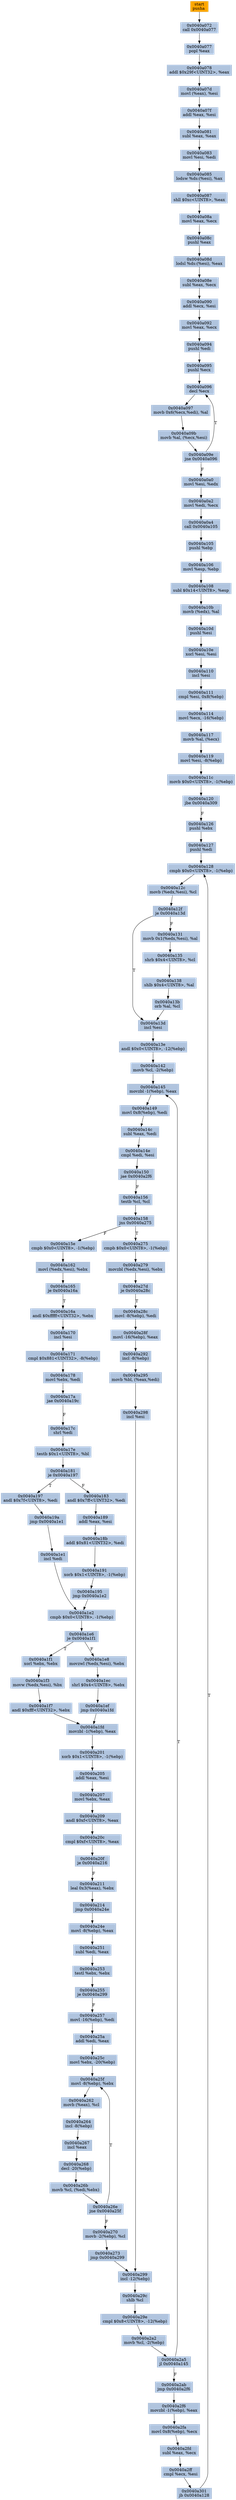 digraph G {
node[shape=rectangle,style=filled,fillcolor=lightsteelblue,color=lightsteelblue]
bgcolor="transparent"
a0x0040a071pusha_[label="start\npusha ",fillcolor="orange",color="lightgrey"];
a0x0040a072call_0x0040a077[label="0x0040a072\ncall 0x0040a077"];
a0x0040a077popl_eax[label="0x0040a077\npopl %eax"];
a0x0040a078addl_0x29fUINT32_eax[label="0x0040a078\naddl $0x29f<UINT32>, %eax"];
a0x0040a07dmovl_eax__esi[label="0x0040a07d\nmovl (%eax), %esi"];
a0x0040a07faddl_eax_esi[label="0x0040a07f\naddl %eax, %esi"];
a0x0040a081subl_eax_eax[label="0x0040a081\nsubl %eax, %eax"];
a0x0040a083movl_esi_edi[label="0x0040a083\nmovl %esi, %edi"];
a0x0040a085lodsw_ds_esi__ax[label="0x0040a085\nlodsw %ds:(%esi), %ax"];
a0x0040a087shll_0xcUINT8_eax[label="0x0040a087\nshll $0xc<UINT8>, %eax"];
a0x0040a08amovl_eax_ecx[label="0x0040a08a\nmovl %eax, %ecx"];
a0x0040a08cpushl_eax[label="0x0040a08c\npushl %eax"];
a0x0040a08dlodsl_ds_esi__eax[label="0x0040a08d\nlodsl %ds:(%esi), %eax"];
a0x0040a08esubl_eax_ecx[label="0x0040a08e\nsubl %eax, %ecx"];
a0x0040a090addl_ecx_esi[label="0x0040a090\naddl %ecx, %esi"];
a0x0040a092movl_eax_ecx[label="0x0040a092\nmovl %eax, %ecx"];
a0x0040a094pushl_edi[label="0x0040a094\npushl %edi"];
a0x0040a095pushl_ecx[label="0x0040a095\npushl %ecx"];
a0x0040a096decl_ecx[label="0x0040a096\ndecl %ecx"];
a0x0040a097movb_0x6ecxedi__al[label="0x0040a097\nmovb 0x6(%ecx,%edi), %al"];
a0x0040a09bmovb_al_ecxesi_[label="0x0040a09b\nmovb %al, (%ecx,%esi)"];
a0x0040a09ejne_0x0040a096[label="0x0040a09e\njne 0x0040a096"];
a0x0040a0a0movl_esi_edx[label="0x0040a0a0\nmovl %esi, %edx"];
a0x0040a0a2movl_edi_ecx[label="0x0040a0a2\nmovl %edi, %ecx"];
a0x0040a0a4call_0x0040a105[label="0x0040a0a4\ncall 0x0040a105"];
a0x0040a105pushl_ebp[label="0x0040a105\npushl %ebp"];
a0x0040a106movl_esp_ebp[label="0x0040a106\nmovl %esp, %ebp"];
a0x0040a108subl_0x14UINT8_esp[label="0x0040a108\nsubl $0x14<UINT8>, %esp"];
a0x0040a10bmovb_edx__al[label="0x0040a10b\nmovb (%edx), %al"];
a0x0040a10dpushl_esi[label="0x0040a10d\npushl %esi"];
a0x0040a10exorl_esi_esi[label="0x0040a10e\nxorl %esi, %esi"];
a0x0040a110incl_esi[label="0x0040a110\nincl %esi"];
a0x0040a111cmpl_esi_0x8ebp_[label="0x0040a111\ncmpl %esi, 0x8(%ebp)"];
a0x0040a114movl_ecx__16ebp_[label="0x0040a114\nmovl %ecx, -16(%ebp)"];
a0x0040a117movb_al_ecx_[label="0x0040a117\nmovb %al, (%ecx)"];
a0x0040a119movl_esi__8ebp_[label="0x0040a119\nmovl %esi, -8(%ebp)"];
a0x0040a11cmovb_0x0UINT8__1ebp_[label="0x0040a11c\nmovb $0x0<UINT8>, -1(%ebp)"];
a0x0040a120jbe_0x0040a309[label="0x0040a120\njbe 0x0040a309"];
a0x0040a126pushl_ebx[label="0x0040a126\npushl %ebx"];
a0x0040a127pushl_edi[label="0x0040a127\npushl %edi"];
a0x0040a128cmpb_0x0UINT8__1ebp_[label="0x0040a128\ncmpb $0x0<UINT8>, -1(%ebp)"];
a0x0040a12cmovb_edxesi__cl[label="0x0040a12c\nmovb (%edx,%esi), %cl"];
a0x0040a12fje_0x0040a13d[label="0x0040a12f\nje 0x0040a13d"];
a0x0040a13dincl_esi[label="0x0040a13d\nincl %esi"];
a0x0040a13eandl_0x0UINT8__12ebp_[label="0x0040a13e\nandl $0x0<UINT8>, -12(%ebp)"];
a0x0040a142movb_cl__2ebp_[label="0x0040a142\nmovb %cl, -2(%ebp)"];
a0x0040a145movzbl__1ebp__eax[label="0x0040a145\nmovzbl -1(%ebp), %eax"];
a0x0040a149movl_0x8ebp__edi[label="0x0040a149\nmovl 0x8(%ebp), %edi"];
a0x0040a14csubl_eax_edi[label="0x0040a14c\nsubl %eax, %edi"];
a0x0040a14ecmpl_edi_esi[label="0x0040a14e\ncmpl %edi, %esi"];
a0x0040a150jae_0x0040a2f6[label="0x0040a150\njae 0x0040a2f6"];
a0x0040a156testb_cl_cl[label="0x0040a156\ntestb %cl, %cl"];
a0x0040a158jns_0x0040a275[label="0x0040a158\njns 0x0040a275"];
a0x0040a15ecmpb_0x0UINT8__1ebp_[label="0x0040a15e\ncmpb $0x0<UINT8>, -1(%ebp)"];
a0x0040a275cmpb_0x0UINT8__1ebp_[label="0x0040a275\ncmpb $0x0<UINT8>, -1(%ebp)"];
a0x0040a279movzbl_edxesi__ebx[label="0x0040a279\nmovzbl (%edx,%esi), %ebx"];
a0x0040a27dje_0x0040a28c[label="0x0040a27d\nje 0x0040a28c"];
a0x0040a28cmovl__8ebp__edi[label="0x0040a28c\nmovl -8(%ebp), %edi"];
a0x0040a28fmovl__16ebp__eax[label="0x0040a28f\nmovl -16(%ebp), %eax"];
a0x0040a292incl__8ebp_[label="0x0040a292\nincl -8(%ebp)"];
a0x0040a295movb_bl_eaxedi_[label="0x0040a295\nmovb %bl, (%eax,%edi)"];
a0x0040a298incl_esi[label="0x0040a298\nincl %esi"];
a0x0040a299incl__12ebp_[label="0x0040a299\nincl -12(%ebp)"];
a0x0040a29cshlb_cl[label="0x0040a29c\nshlb %cl"];
a0x0040a29ecmpl_0x8UINT8__12ebp_[label="0x0040a29e\ncmpl $0x8<UINT8>, -12(%ebp)"];
a0x0040a2a2movb_cl__2ebp_[label="0x0040a2a2\nmovb %cl, -2(%ebp)"];
a0x0040a2a5jl_0x0040a145[label="0x0040a2a5\njl 0x0040a145"];
a0x0040a2abjmp_0x0040a2f6[label="0x0040a2ab\njmp 0x0040a2f6"];
a0x0040a2f6movzbl__1ebp__eax[label="0x0040a2f6\nmovzbl -1(%ebp), %eax"];
a0x0040a2famovl_0x8ebp__ecx[label="0x0040a2fa\nmovl 0x8(%ebp), %ecx"];
a0x0040a2fdsubl_eax_ecx[label="0x0040a2fd\nsubl %eax, %ecx"];
a0x0040a2ffcmpl_ecx_esi[label="0x0040a2ff\ncmpl %ecx, %esi"];
a0x0040a301jb_0x0040a128[label="0x0040a301\njb 0x0040a128"];
a0x0040a162movl_edxesi__ebx[label="0x0040a162\nmovl (%edx,%esi), %ebx"];
a0x0040a165je_0x0040a16a[label="0x0040a165\nje 0x0040a16a"];
a0x0040a16aandl_0xfffffUINT32_ebx[label="0x0040a16a\nandl $0xfffff<UINT32>, %ebx"];
a0x0040a170incl_esi[label="0x0040a170\nincl %esi"];
a0x0040a171cmpl_0x881UINT32__8ebp_[label="0x0040a171\ncmpl $0x881<UINT32>, -8(%ebp)"];
a0x0040a178movl_ebx_edi[label="0x0040a178\nmovl %ebx, %edi"];
a0x0040a17ajae_0x0040a19c[label="0x0040a17a\njae 0x0040a19c"];
a0x0040a17cshrl_edi[label="0x0040a17c\nshrl %edi"];
a0x0040a17etestb_0x1UINT8_bl[label="0x0040a17e\ntestb $0x1<UINT8>, %bl"];
a0x0040a181je_0x0040a197[label="0x0040a181\nje 0x0040a197"];
a0x0040a197andl_0x7fUINT8_edi[label="0x0040a197\nandl $0x7f<UINT8>, %edi"];
a0x0040a19ajmp_0x0040a1e1[label="0x0040a19a\njmp 0x0040a1e1"];
a0x0040a1e1incl_edi[label="0x0040a1e1\nincl %edi"];
a0x0040a1e2cmpb_0x0UINT8__1ebp_[label="0x0040a1e2\ncmpb $0x0<UINT8>, -1(%ebp)"];
a0x0040a1e6je_0x0040a1f1[label="0x0040a1e6\nje 0x0040a1f1"];
a0x0040a1f1xorl_ebx_ebx[label="0x0040a1f1\nxorl %ebx, %ebx"];
a0x0040a1f3movw_edxesi__bx[label="0x0040a1f3\nmovw (%edx,%esi), %bx"];
a0x0040a1f7andl_0xfffUINT32_ebx[label="0x0040a1f7\nandl $0xfff<UINT32>, %ebx"];
a0x0040a1fdmovzbl__1ebp__eax[label="0x0040a1fd\nmovzbl -1(%ebp), %eax"];
a0x0040a201xorb_0x1UINT8__1ebp_[label="0x0040a201\nxorb $0x1<UINT8>, -1(%ebp)"];
a0x0040a205addl_eax_esi[label="0x0040a205\naddl %eax, %esi"];
a0x0040a207movl_ebx_eax[label="0x0040a207\nmovl %ebx, %eax"];
a0x0040a209andl_0xfUINT8_eax[label="0x0040a209\nandl $0xf<UINT8>, %eax"];
a0x0040a20ccmpl_0xfUINT8_eax[label="0x0040a20c\ncmpl $0xf<UINT8>, %eax"];
a0x0040a20fje_0x0040a216[label="0x0040a20f\nje 0x0040a216"];
a0x0040a211leal_0x3eax__ebx[label="0x0040a211\nleal 0x3(%eax), %ebx"];
a0x0040a214jmp_0x0040a24e[label="0x0040a214\njmp 0x0040a24e"];
a0x0040a24emovl__8ebp__eax[label="0x0040a24e\nmovl -8(%ebp), %eax"];
a0x0040a251subl_edi_eax[label="0x0040a251\nsubl %edi, %eax"];
a0x0040a253testl_ebx_ebx[label="0x0040a253\ntestl %ebx, %ebx"];
a0x0040a255je_0x0040a299[label="0x0040a255\nje 0x0040a299"];
a0x0040a257movl__16ebp__edi[label="0x0040a257\nmovl -16(%ebp), %edi"];
a0x0040a25aaddl_edi_eax[label="0x0040a25a\naddl %edi, %eax"];
a0x0040a25cmovl_ebx__20ebp_[label="0x0040a25c\nmovl %ebx, -20(%ebp)"];
a0x0040a25fmovl__8ebp__ebx[label="0x0040a25f\nmovl -8(%ebp), %ebx"];
a0x0040a262movb_eax__cl[label="0x0040a262\nmovb (%eax), %cl"];
a0x0040a264incl__8ebp_[label="0x0040a264\nincl -8(%ebp)"];
a0x0040a267incl_eax[label="0x0040a267\nincl %eax"];
a0x0040a268decl__20ebp_[label="0x0040a268\ndecl -20(%ebp)"];
a0x0040a26bmovb_cl_ediebx_[label="0x0040a26b\nmovb %cl, (%edi,%ebx)"];
a0x0040a26ejne_0x0040a25f[label="0x0040a26e\njne 0x0040a25f"];
a0x0040a270movb__2ebp__cl[label="0x0040a270\nmovb -2(%ebp), %cl"];
a0x0040a273jmp_0x0040a299[label="0x0040a273\njmp 0x0040a299"];
a0x0040a131movb_0x1edxesi__al[label="0x0040a131\nmovb 0x1(%edx,%esi), %al"];
a0x0040a135shrb_0x4UINT8_cl[label="0x0040a135\nshrb $0x4<UINT8>, %cl"];
a0x0040a138shlb_0x4UINT8_al[label="0x0040a138\nshlb $0x4<UINT8>, %al"];
a0x0040a13borb_al_cl[label="0x0040a13b\norb %al, %cl"];
a0x0040a183andl_0x7ffUINT32_edi[label="0x0040a183\nandl $0x7ff<UINT32>, %edi"];
a0x0040a189addl_eax_esi[label="0x0040a189\naddl %eax, %esi"];
a0x0040a18baddl_0x81UINT32_edi[label="0x0040a18b\naddl $0x81<UINT32>, %edi"];
a0x0040a191xorb_0x1UINT8__1ebp_[label="0x0040a191\nxorb $0x1<UINT8>, -1(%ebp)"];
a0x0040a195jmp_0x0040a1e2[label="0x0040a195\njmp 0x0040a1e2"];
a0x0040a1e8movzwl_edxesi__ebx[label="0x0040a1e8\nmovzwl (%edx,%esi), %ebx"];
a0x0040a1ecshrl_0x4UINT8_ebx[label="0x0040a1ec\nshrl $0x4<UINT8>, %ebx"];
a0x0040a1efjmp_0x0040a1fd[label="0x0040a1ef\njmp 0x0040a1fd"];
a0x0040a071pusha_ -> a0x0040a072call_0x0040a077 [color="#000000"];
a0x0040a072call_0x0040a077 -> a0x0040a077popl_eax [color="#000000"];
a0x0040a077popl_eax -> a0x0040a078addl_0x29fUINT32_eax [color="#000000"];
a0x0040a078addl_0x29fUINT32_eax -> a0x0040a07dmovl_eax__esi [color="#000000"];
a0x0040a07dmovl_eax__esi -> a0x0040a07faddl_eax_esi [color="#000000"];
a0x0040a07faddl_eax_esi -> a0x0040a081subl_eax_eax [color="#000000"];
a0x0040a081subl_eax_eax -> a0x0040a083movl_esi_edi [color="#000000"];
a0x0040a083movl_esi_edi -> a0x0040a085lodsw_ds_esi__ax [color="#000000"];
a0x0040a085lodsw_ds_esi__ax -> a0x0040a087shll_0xcUINT8_eax [color="#000000"];
a0x0040a087shll_0xcUINT8_eax -> a0x0040a08amovl_eax_ecx [color="#000000"];
a0x0040a08amovl_eax_ecx -> a0x0040a08cpushl_eax [color="#000000"];
a0x0040a08cpushl_eax -> a0x0040a08dlodsl_ds_esi__eax [color="#000000"];
a0x0040a08dlodsl_ds_esi__eax -> a0x0040a08esubl_eax_ecx [color="#000000"];
a0x0040a08esubl_eax_ecx -> a0x0040a090addl_ecx_esi [color="#000000"];
a0x0040a090addl_ecx_esi -> a0x0040a092movl_eax_ecx [color="#000000"];
a0x0040a092movl_eax_ecx -> a0x0040a094pushl_edi [color="#000000"];
a0x0040a094pushl_edi -> a0x0040a095pushl_ecx [color="#000000"];
a0x0040a095pushl_ecx -> a0x0040a096decl_ecx [color="#000000"];
a0x0040a096decl_ecx -> a0x0040a097movb_0x6ecxedi__al [color="#000000"];
a0x0040a097movb_0x6ecxedi__al -> a0x0040a09bmovb_al_ecxesi_ [color="#000000"];
a0x0040a09bmovb_al_ecxesi_ -> a0x0040a09ejne_0x0040a096 [color="#000000"];
a0x0040a09ejne_0x0040a096 -> a0x0040a096decl_ecx [color="#000000",label="T"];
a0x0040a09ejne_0x0040a096 -> a0x0040a0a0movl_esi_edx [color="#000000",label="F"];
a0x0040a0a0movl_esi_edx -> a0x0040a0a2movl_edi_ecx [color="#000000"];
a0x0040a0a2movl_edi_ecx -> a0x0040a0a4call_0x0040a105 [color="#000000"];
a0x0040a0a4call_0x0040a105 -> a0x0040a105pushl_ebp [color="#000000"];
a0x0040a105pushl_ebp -> a0x0040a106movl_esp_ebp [color="#000000"];
a0x0040a106movl_esp_ebp -> a0x0040a108subl_0x14UINT8_esp [color="#000000"];
a0x0040a108subl_0x14UINT8_esp -> a0x0040a10bmovb_edx__al [color="#000000"];
a0x0040a10bmovb_edx__al -> a0x0040a10dpushl_esi [color="#000000"];
a0x0040a10dpushl_esi -> a0x0040a10exorl_esi_esi [color="#000000"];
a0x0040a10exorl_esi_esi -> a0x0040a110incl_esi [color="#000000"];
a0x0040a110incl_esi -> a0x0040a111cmpl_esi_0x8ebp_ [color="#000000"];
a0x0040a111cmpl_esi_0x8ebp_ -> a0x0040a114movl_ecx__16ebp_ [color="#000000"];
a0x0040a114movl_ecx__16ebp_ -> a0x0040a117movb_al_ecx_ [color="#000000"];
a0x0040a117movb_al_ecx_ -> a0x0040a119movl_esi__8ebp_ [color="#000000"];
a0x0040a119movl_esi__8ebp_ -> a0x0040a11cmovb_0x0UINT8__1ebp_ [color="#000000"];
a0x0040a11cmovb_0x0UINT8__1ebp_ -> a0x0040a120jbe_0x0040a309 [color="#000000"];
a0x0040a120jbe_0x0040a309 -> a0x0040a126pushl_ebx [color="#000000",label="F"];
a0x0040a126pushl_ebx -> a0x0040a127pushl_edi [color="#000000"];
a0x0040a127pushl_edi -> a0x0040a128cmpb_0x0UINT8__1ebp_ [color="#000000"];
a0x0040a128cmpb_0x0UINT8__1ebp_ -> a0x0040a12cmovb_edxesi__cl [color="#000000"];
a0x0040a12cmovb_edxesi__cl -> a0x0040a12fje_0x0040a13d [color="#000000"];
a0x0040a12fje_0x0040a13d -> a0x0040a13dincl_esi [color="#000000",label="T"];
a0x0040a13dincl_esi -> a0x0040a13eandl_0x0UINT8__12ebp_ [color="#000000"];
a0x0040a13eandl_0x0UINT8__12ebp_ -> a0x0040a142movb_cl__2ebp_ [color="#000000"];
a0x0040a142movb_cl__2ebp_ -> a0x0040a145movzbl__1ebp__eax [color="#000000"];
a0x0040a145movzbl__1ebp__eax -> a0x0040a149movl_0x8ebp__edi [color="#000000"];
a0x0040a149movl_0x8ebp__edi -> a0x0040a14csubl_eax_edi [color="#000000"];
a0x0040a14csubl_eax_edi -> a0x0040a14ecmpl_edi_esi [color="#000000"];
a0x0040a14ecmpl_edi_esi -> a0x0040a150jae_0x0040a2f6 [color="#000000"];
a0x0040a150jae_0x0040a2f6 -> a0x0040a156testb_cl_cl [color="#000000",label="F"];
a0x0040a156testb_cl_cl -> a0x0040a158jns_0x0040a275 [color="#000000"];
a0x0040a158jns_0x0040a275 -> a0x0040a15ecmpb_0x0UINT8__1ebp_ [color="#000000",label="F"];
a0x0040a158jns_0x0040a275 -> a0x0040a275cmpb_0x0UINT8__1ebp_ [color="#000000",label="T"];
a0x0040a275cmpb_0x0UINT8__1ebp_ -> a0x0040a279movzbl_edxesi__ebx [color="#000000"];
a0x0040a279movzbl_edxesi__ebx -> a0x0040a27dje_0x0040a28c [color="#000000"];
a0x0040a27dje_0x0040a28c -> a0x0040a28cmovl__8ebp__edi [color="#000000",label="T"];
a0x0040a28cmovl__8ebp__edi -> a0x0040a28fmovl__16ebp__eax [color="#000000"];
a0x0040a28fmovl__16ebp__eax -> a0x0040a292incl__8ebp_ [color="#000000"];
a0x0040a292incl__8ebp_ -> a0x0040a295movb_bl_eaxedi_ [color="#000000"];
a0x0040a295movb_bl_eaxedi_ -> a0x0040a298incl_esi [color="#000000"];
a0x0040a298incl_esi -> a0x0040a299incl__12ebp_ [color="#000000"];
a0x0040a299incl__12ebp_ -> a0x0040a29cshlb_cl [color="#000000"];
a0x0040a29cshlb_cl -> a0x0040a29ecmpl_0x8UINT8__12ebp_ [color="#000000"];
a0x0040a29ecmpl_0x8UINT8__12ebp_ -> a0x0040a2a2movb_cl__2ebp_ [color="#000000"];
a0x0040a2a2movb_cl__2ebp_ -> a0x0040a2a5jl_0x0040a145 [color="#000000"];
a0x0040a2a5jl_0x0040a145 -> a0x0040a2abjmp_0x0040a2f6 [color="#000000",label="F"];
a0x0040a2a5jl_0x0040a145 -> a0x0040a145movzbl__1ebp__eax [color="#000000",label="T"];
a0x0040a2abjmp_0x0040a2f6 -> a0x0040a2f6movzbl__1ebp__eax [color="#000000"];
a0x0040a2f6movzbl__1ebp__eax -> a0x0040a2famovl_0x8ebp__ecx [color="#000000"];
a0x0040a2famovl_0x8ebp__ecx -> a0x0040a2fdsubl_eax_ecx [color="#000000"];
a0x0040a2fdsubl_eax_ecx -> a0x0040a2ffcmpl_ecx_esi [color="#000000"];
a0x0040a2ffcmpl_ecx_esi -> a0x0040a301jb_0x0040a128 [color="#000000"];
a0x0040a301jb_0x0040a128 -> a0x0040a128cmpb_0x0UINT8__1ebp_ [color="#000000",label="T"];
a0x0040a15ecmpb_0x0UINT8__1ebp_ -> a0x0040a162movl_edxesi__ebx [color="#000000"];
a0x0040a162movl_edxesi__ebx -> a0x0040a165je_0x0040a16a [color="#000000"];
a0x0040a165je_0x0040a16a -> a0x0040a16aandl_0xfffffUINT32_ebx [color="#000000",label="T"];
a0x0040a16aandl_0xfffffUINT32_ebx -> a0x0040a170incl_esi [color="#000000"];
a0x0040a170incl_esi -> a0x0040a171cmpl_0x881UINT32__8ebp_ [color="#000000"];
a0x0040a171cmpl_0x881UINT32__8ebp_ -> a0x0040a178movl_ebx_edi [color="#000000"];
a0x0040a178movl_ebx_edi -> a0x0040a17ajae_0x0040a19c [color="#000000"];
a0x0040a17ajae_0x0040a19c -> a0x0040a17cshrl_edi [color="#000000",label="F"];
a0x0040a17cshrl_edi -> a0x0040a17etestb_0x1UINT8_bl [color="#000000"];
a0x0040a17etestb_0x1UINT8_bl -> a0x0040a181je_0x0040a197 [color="#000000"];
a0x0040a181je_0x0040a197 -> a0x0040a197andl_0x7fUINT8_edi [color="#000000",label="T"];
a0x0040a197andl_0x7fUINT8_edi -> a0x0040a19ajmp_0x0040a1e1 [color="#000000"];
a0x0040a19ajmp_0x0040a1e1 -> a0x0040a1e1incl_edi [color="#000000"];
a0x0040a1e1incl_edi -> a0x0040a1e2cmpb_0x0UINT8__1ebp_ [color="#000000"];
a0x0040a1e2cmpb_0x0UINT8__1ebp_ -> a0x0040a1e6je_0x0040a1f1 [color="#000000"];
a0x0040a1e6je_0x0040a1f1 -> a0x0040a1f1xorl_ebx_ebx [color="#000000",label="T"];
a0x0040a1f1xorl_ebx_ebx -> a0x0040a1f3movw_edxesi__bx [color="#000000"];
a0x0040a1f3movw_edxesi__bx -> a0x0040a1f7andl_0xfffUINT32_ebx [color="#000000"];
a0x0040a1f7andl_0xfffUINT32_ebx -> a0x0040a1fdmovzbl__1ebp__eax [color="#000000"];
a0x0040a1fdmovzbl__1ebp__eax -> a0x0040a201xorb_0x1UINT8__1ebp_ [color="#000000"];
a0x0040a201xorb_0x1UINT8__1ebp_ -> a0x0040a205addl_eax_esi [color="#000000"];
a0x0040a205addl_eax_esi -> a0x0040a207movl_ebx_eax [color="#000000"];
a0x0040a207movl_ebx_eax -> a0x0040a209andl_0xfUINT8_eax [color="#000000"];
a0x0040a209andl_0xfUINT8_eax -> a0x0040a20ccmpl_0xfUINT8_eax [color="#000000"];
a0x0040a20ccmpl_0xfUINT8_eax -> a0x0040a20fje_0x0040a216 [color="#000000"];
a0x0040a20fje_0x0040a216 -> a0x0040a211leal_0x3eax__ebx [color="#000000",label="F"];
a0x0040a211leal_0x3eax__ebx -> a0x0040a214jmp_0x0040a24e [color="#000000"];
a0x0040a214jmp_0x0040a24e -> a0x0040a24emovl__8ebp__eax [color="#000000"];
a0x0040a24emovl__8ebp__eax -> a0x0040a251subl_edi_eax [color="#000000"];
a0x0040a251subl_edi_eax -> a0x0040a253testl_ebx_ebx [color="#000000"];
a0x0040a253testl_ebx_ebx -> a0x0040a255je_0x0040a299 [color="#000000"];
a0x0040a255je_0x0040a299 -> a0x0040a257movl__16ebp__edi [color="#000000",label="F"];
a0x0040a257movl__16ebp__edi -> a0x0040a25aaddl_edi_eax [color="#000000"];
a0x0040a25aaddl_edi_eax -> a0x0040a25cmovl_ebx__20ebp_ [color="#000000"];
a0x0040a25cmovl_ebx__20ebp_ -> a0x0040a25fmovl__8ebp__ebx [color="#000000"];
a0x0040a25fmovl__8ebp__ebx -> a0x0040a262movb_eax__cl [color="#000000"];
a0x0040a262movb_eax__cl -> a0x0040a264incl__8ebp_ [color="#000000"];
a0x0040a264incl__8ebp_ -> a0x0040a267incl_eax [color="#000000"];
a0x0040a267incl_eax -> a0x0040a268decl__20ebp_ [color="#000000"];
a0x0040a268decl__20ebp_ -> a0x0040a26bmovb_cl_ediebx_ [color="#000000"];
a0x0040a26bmovb_cl_ediebx_ -> a0x0040a26ejne_0x0040a25f [color="#000000"];
a0x0040a26ejne_0x0040a25f -> a0x0040a25fmovl__8ebp__ebx [color="#000000",label="T"];
a0x0040a26ejne_0x0040a25f -> a0x0040a270movb__2ebp__cl [color="#000000",label="F"];
a0x0040a270movb__2ebp__cl -> a0x0040a273jmp_0x0040a299 [color="#000000"];
a0x0040a273jmp_0x0040a299 -> a0x0040a299incl__12ebp_ [color="#000000"];
a0x0040a12fje_0x0040a13d -> a0x0040a131movb_0x1edxesi__al [color="#000000",label="F"];
a0x0040a131movb_0x1edxesi__al -> a0x0040a135shrb_0x4UINT8_cl [color="#000000"];
a0x0040a135shrb_0x4UINT8_cl -> a0x0040a138shlb_0x4UINT8_al [color="#000000"];
a0x0040a138shlb_0x4UINT8_al -> a0x0040a13borb_al_cl [color="#000000"];
a0x0040a13borb_al_cl -> a0x0040a13dincl_esi [color="#000000"];
a0x0040a181je_0x0040a197 -> a0x0040a183andl_0x7ffUINT32_edi [color="#000000",label="F"];
a0x0040a183andl_0x7ffUINT32_edi -> a0x0040a189addl_eax_esi [color="#000000"];
a0x0040a189addl_eax_esi -> a0x0040a18baddl_0x81UINT32_edi [color="#000000"];
a0x0040a18baddl_0x81UINT32_edi -> a0x0040a191xorb_0x1UINT8__1ebp_ [color="#000000"];
a0x0040a191xorb_0x1UINT8__1ebp_ -> a0x0040a195jmp_0x0040a1e2 [color="#000000"];
a0x0040a195jmp_0x0040a1e2 -> a0x0040a1e2cmpb_0x0UINT8__1ebp_ [color="#000000"];
a0x0040a1e6je_0x0040a1f1 -> a0x0040a1e8movzwl_edxesi__ebx [color="#000000",label="F"];
a0x0040a1e8movzwl_edxesi__ebx -> a0x0040a1ecshrl_0x4UINT8_ebx [color="#000000"];
a0x0040a1ecshrl_0x4UINT8_ebx -> a0x0040a1efjmp_0x0040a1fd [color="#000000"];
a0x0040a1efjmp_0x0040a1fd -> a0x0040a1fdmovzbl__1ebp__eax [color="#000000"];
}
